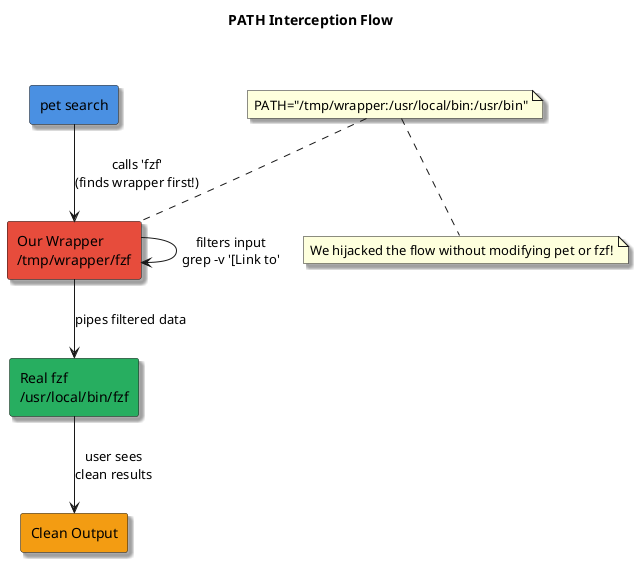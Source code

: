 @startuml path-hijacking-flow
skinparam backgroundColor white
skinparam shadowing true

title PATH Interception Flow\n\n

rectangle "pet search" as pet #4a90e2
rectangle "Our Wrapper\n/tmp/wrapper/fzf" as wrapper #e74c3c
rectangle "Real fzf\n/usr/local/bin/fzf" as fzf #27ae60
rectangle "Clean Output" as output #f39c12

pet --> wrapper : calls 'fzf'\n(finds wrapper first!)
wrapper --> wrapper : filters input\ngrep -v '[Link to'
wrapper --> fzf : pipes filtered data
fzf --> output : user sees\nclean results

note top of wrapper : PATH="/tmp/wrapper:/usr/local/bin:/usr/bin"
note bottom : We hijacked the flow without modifying pet or fzf!

@enduml